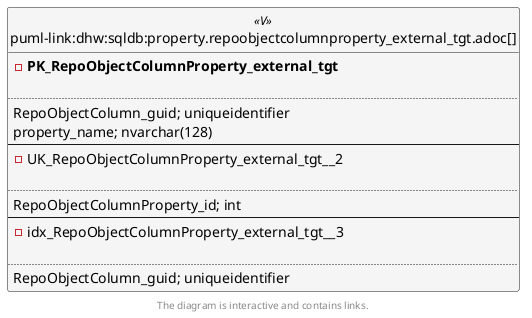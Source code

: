 @startuml
left to right direction
'top to bottom direction
hide circle
'avoide "." issues:
set namespaceSeparator none


skinparam class {
  BackgroundColor White
  BackgroundColor<<FN>> Yellow
  BackgroundColor<<FS>> Yellow
  BackgroundColor<<FT>> LightGray
  BackgroundColor<<IF>> Yellow
  BackgroundColor<<IS>> Yellow
  BackgroundColor<<P>> Aqua
  BackgroundColor<<PC>> Aqua
  BackgroundColor<<SN>> Yellow
  BackgroundColor<<SO>> SlateBlue
  BackgroundColor<<TF>> LightGray
  BackgroundColor<<TR>> Tomato
  BackgroundColor<<U>> White
  BackgroundColor<<V>> WhiteSmoke
  BackgroundColor<<X>> Aqua
  BackgroundColor<<external>> AliceBlue
}


entity "puml-link:dhw:sqldb:property.repoobjectcolumnproperty_external_tgt.adoc[]" as property.RepoObjectColumnProperty_external_tgt << V >> {
- **PK_RepoObjectColumnProperty_external_tgt**

..
RepoObjectColumn_guid; uniqueidentifier
property_name; nvarchar(128)
--
- UK_RepoObjectColumnProperty_external_tgt__2

..
RepoObjectColumnProperty_id; int
--
- idx_RepoObjectColumnProperty_external_tgt__3

..
RepoObjectColumn_guid; uniqueidentifier
}

footer The diagram is interactive and contains links.
@enduml

